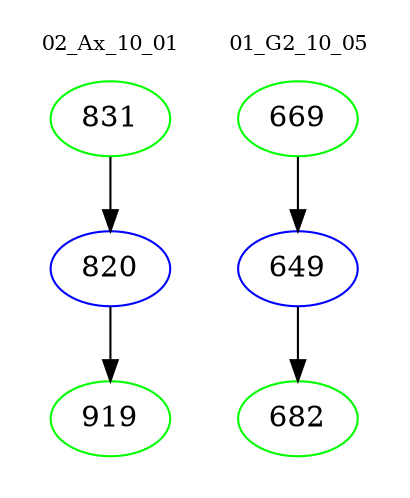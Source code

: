 digraph{
subgraph cluster_0 {
color = white
label = "02_Ax_10_01";
fontsize=10;
T0_831 [label="831", color="green"]
T0_831 -> T0_820 [color="black"]
T0_820 [label="820", color="blue"]
T0_820 -> T0_919 [color="black"]
T0_919 [label="919", color="green"]
}
subgraph cluster_1 {
color = white
label = "01_G2_10_05";
fontsize=10;
T1_669 [label="669", color="green"]
T1_669 -> T1_649 [color="black"]
T1_649 [label="649", color="blue"]
T1_649 -> T1_682 [color="black"]
T1_682 [label="682", color="green"]
}
}
